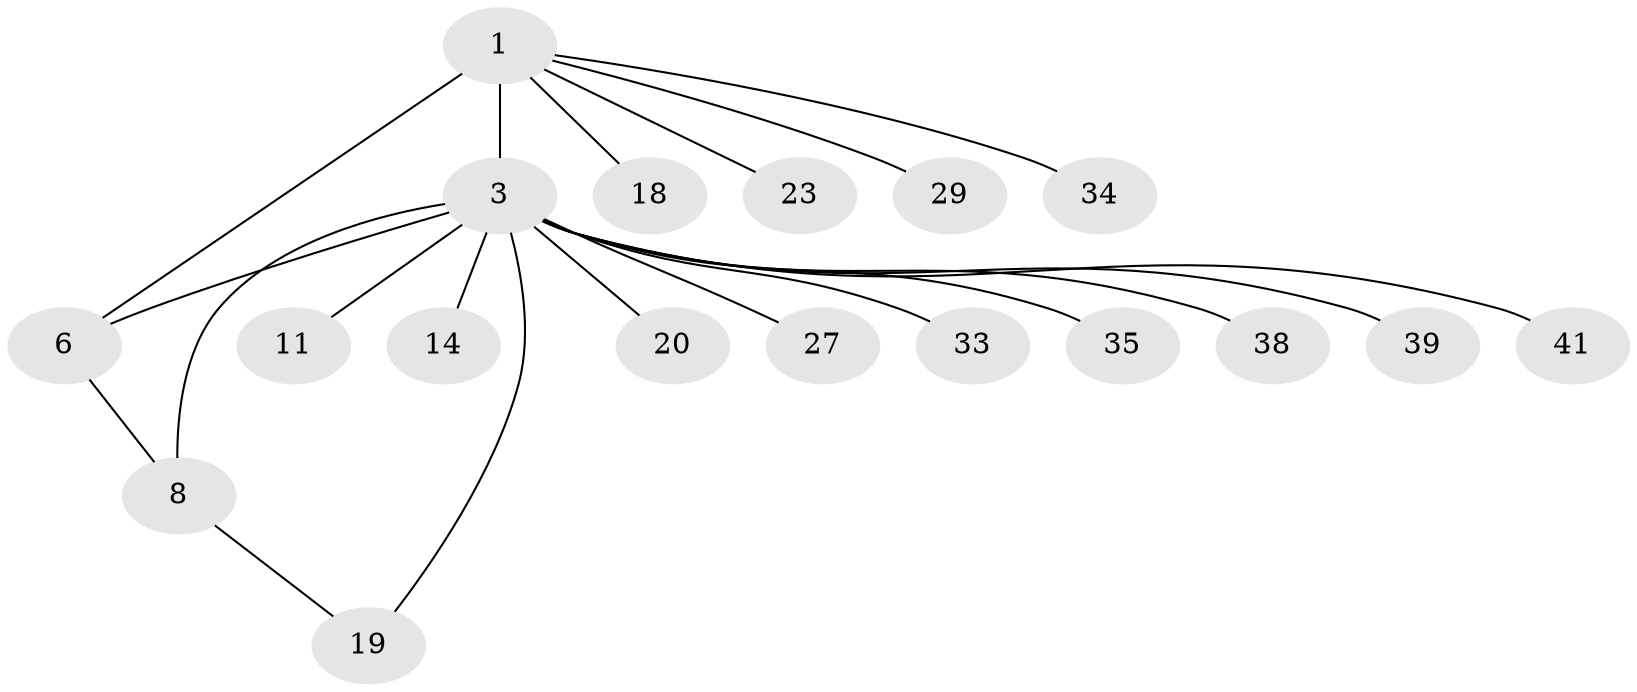 // original degree distribution, {6: 0.02127659574468085, 7: 0.0425531914893617, 4: 0.1276595744680851, 8: 0.0425531914893617, 5: 0.02127659574468085, 1: 0.48936170212765956, 2: 0.2127659574468085, 3: 0.0425531914893617}
// Generated by graph-tools (version 1.1) at 2025/19/03/04/25 18:19:57]
// undirected, 18 vertices, 20 edges
graph export_dot {
graph [start="1"]
  node [color=gray90,style=filled];
  1 [super="+2+9+45+36"];
  3 [super="+25+5+4+21+7"];
  6 [super="+22"];
  8 [super="+24"];
  11 [super="+26+15+13"];
  14;
  18;
  19 [super="+43"];
  20;
  23;
  27 [super="+31"];
  29 [super="+40"];
  33;
  34 [super="+37"];
  35;
  38;
  39;
  41;
  1 -- 3 [weight=4];
  1 -- 23;
  1 -- 34;
  1 -- 6 [weight=2];
  1 -- 18;
  1 -- 29;
  3 -- 38;
  3 -- 35;
  3 -- 6;
  3 -- 41;
  3 -- 11 [weight=3];
  3 -- 20;
  3 -- 27;
  3 -- 33;
  3 -- 39;
  3 -- 19;
  3 -- 8;
  3 -- 14;
  6 -- 8;
  8 -- 19;
}
